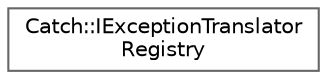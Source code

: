 digraph "Graphical Class Hierarchy"
{
 // LATEX_PDF_SIZE
  bgcolor="transparent";
  edge [fontname=Helvetica,fontsize=10,labelfontname=Helvetica,labelfontsize=10];
  node [fontname=Helvetica,fontsize=10,shape=box,height=0.2,width=0.4];
  rankdir="LR";
  Node0 [label="Catch::IExceptionTranslator\lRegistry",height=0.2,width=0.4,color="grey40", fillcolor="white", style="filled",URL="$struct_catch_1_1_i_exception_translator_registry.html",tooltip=" "];
}

